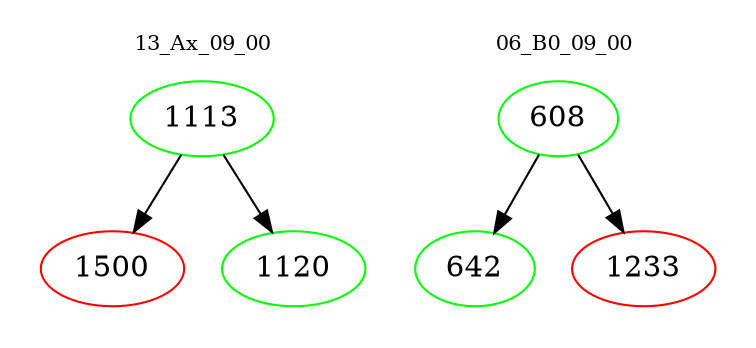 digraph{
subgraph cluster_0 {
color = white
label = "13_Ax_09_00";
fontsize=10;
T0_1113 [label="1113", color="green"]
T0_1113 -> T0_1500 [color="black"]
T0_1500 [label="1500", color="red"]
T0_1113 -> T0_1120 [color="black"]
T0_1120 [label="1120", color="green"]
}
subgraph cluster_1 {
color = white
label = "06_B0_09_00";
fontsize=10;
T1_608 [label="608", color="green"]
T1_608 -> T1_642 [color="black"]
T1_642 [label="642", color="green"]
T1_608 -> T1_1233 [color="black"]
T1_1233 [label="1233", color="red"]
}
}

